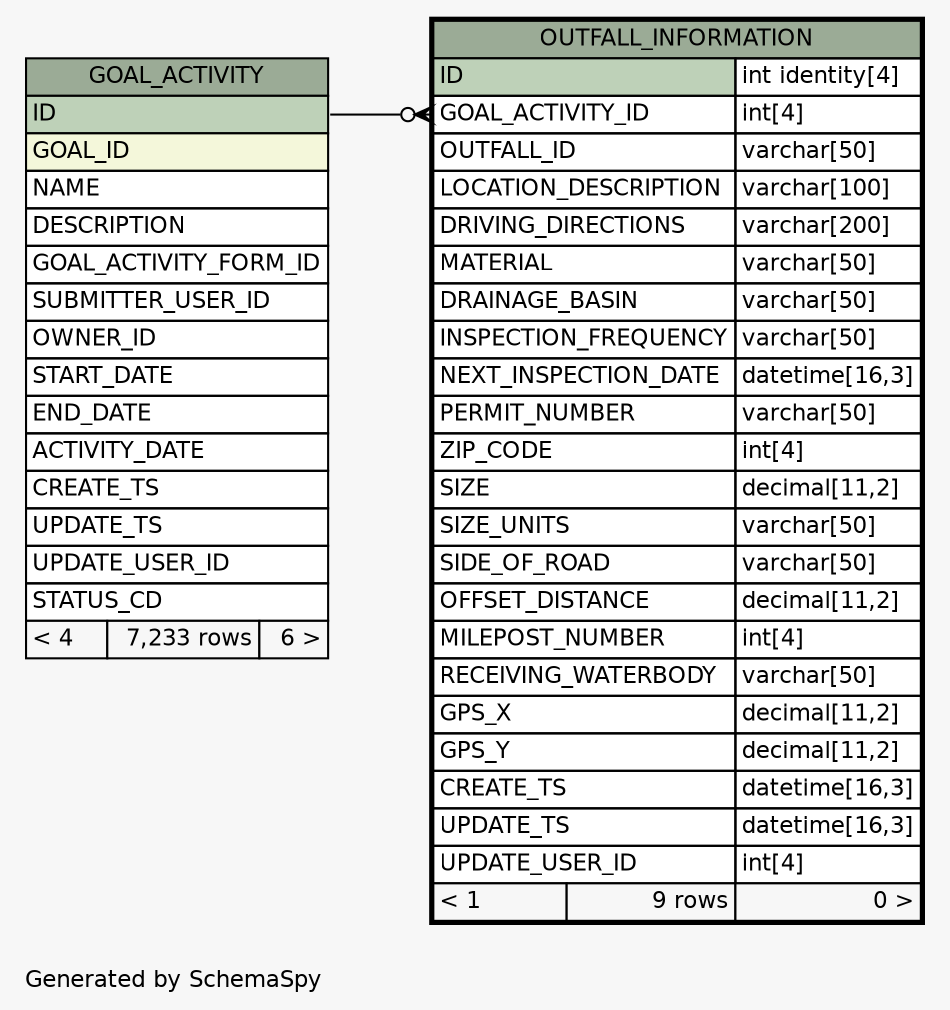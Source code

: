 // dot 2.28.0 on Windows 7 6.1
// SchemaSpy rev 590
digraph "oneDegreeRelationshipsDiagram" {
  graph [
    rankdir="RL"
    bgcolor="#f7f7f7"
    label="\nGenerated by SchemaSpy"
    labeljust="l"
    nodesep="0.18"
    ranksep="0.46"
    fontname="Helvetica"
    fontsize="11"
  ];
  node [
    fontname="Helvetica"
    fontsize="11"
    shape="plaintext"
  ];
  edge [
    arrowsize="0.8"
  ];
  "OUTFALL_INFORMATION":"GOAL_ACTIVITY_ID":w -> "GOAL_ACTIVITY":"ID":e [arrowhead=none dir=back arrowtail=crowodot];
  "GOAL_ACTIVITY" [
    label=<
    <TABLE BORDER="0" CELLBORDER="1" CELLSPACING="0" BGCOLOR="#ffffff">
      <TR><TD COLSPAN="3" BGCOLOR="#9bab96" ALIGN="CENTER">GOAL_ACTIVITY</TD></TR>
      <TR><TD PORT="ID" COLSPAN="3" BGCOLOR="#bed1b8" ALIGN="LEFT">ID</TD></TR>
      <TR><TD PORT="GOAL_ID" COLSPAN="3" BGCOLOR="#f4f7da" ALIGN="LEFT">GOAL_ID</TD></TR>
      <TR><TD PORT="NAME" COLSPAN="3" ALIGN="LEFT">NAME</TD></TR>
      <TR><TD PORT="DESCRIPTION" COLSPAN="3" ALIGN="LEFT">DESCRIPTION</TD></TR>
      <TR><TD PORT="GOAL_ACTIVITY_FORM_ID" COLSPAN="3" ALIGN="LEFT">GOAL_ACTIVITY_FORM_ID</TD></TR>
      <TR><TD PORT="SUBMITTER_USER_ID" COLSPAN="3" ALIGN="LEFT">SUBMITTER_USER_ID</TD></TR>
      <TR><TD PORT="OWNER_ID" COLSPAN="3" ALIGN="LEFT">OWNER_ID</TD></TR>
      <TR><TD PORT="START_DATE" COLSPAN="3" ALIGN="LEFT">START_DATE</TD></TR>
      <TR><TD PORT="END_DATE" COLSPAN="3" ALIGN="LEFT">END_DATE</TD></TR>
      <TR><TD PORT="ACTIVITY_DATE" COLSPAN="3" ALIGN="LEFT">ACTIVITY_DATE</TD></TR>
      <TR><TD PORT="CREATE_TS" COLSPAN="3" ALIGN="LEFT">CREATE_TS</TD></TR>
      <TR><TD PORT="UPDATE_TS" COLSPAN="3" ALIGN="LEFT">UPDATE_TS</TD></TR>
      <TR><TD PORT="UPDATE_USER_ID" COLSPAN="3" ALIGN="LEFT">UPDATE_USER_ID</TD></TR>
      <TR><TD PORT="STATUS_CD" COLSPAN="3" ALIGN="LEFT">STATUS_CD</TD></TR>
      <TR><TD ALIGN="LEFT" BGCOLOR="#f7f7f7">&lt; 4</TD><TD ALIGN="RIGHT" BGCOLOR="#f7f7f7">7,233 rows</TD><TD ALIGN="RIGHT" BGCOLOR="#f7f7f7">6 &gt;</TD></TR>
    </TABLE>>
    URL="GOAL_ACTIVITY.html"
    tooltip="GOAL_ACTIVITY"
  ];
  "OUTFALL_INFORMATION" [
    label=<
    <TABLE BORDER="2" CELLBORDER="1" CELLSPACING="0" BGCOLOR="#ffffff">
      <TR><TD COLSPAN="3" BGCOLOR="#9bab96" ALIGN="CENTER">OUTFALL_INFORMATION</TD></TR>
      <TR><TD PORT="ID" COLSPAN="2" BGCOLOR="#bed1b8" ALIGN="LEFT">ID</TD><TD PORT="ID.type" ALIGN="LEFT">int identity[4]</TD></TR>
      <TR><TD PORT="GOAL_ACTIVITY_ID" COLSPAN="2" ALIGN="LEFT">GOAL_ACTIVITY_ID</TD><TD PORT="GOAL_ACTIVITY_ID.type" ALIGN="LEFT">int[4]</TD></TR>
      <TR><TD PORT="OUTFALL_ID" COLSPAN="2" ALIGN="LEFT">OUTFALL_ID</TD><TD PORT="OUTFALL_ID.type" ALIGN="LEFT">varchar[50]</TD></TR>
      <TR><TD PORT="LOCATION_DESCRIPTION" COLSPAN="2" ALIGN="LEFT">LOCATION_DESCRIPTION</TD><TD PORT="LOCATION_DESCRIPTION.type" ALIGN="LEFT">varchar[100]</TD></TR>
      <TR><TD PORT="DRIVING_DIRECTIONS" COLSPAN="2" ALIGN="LEFT">DRIVING_DIRECTIONS</TD><TD PORT="DRIVING_DIRECTIONS.type" ALIGN="LEFT">varchar[200]</TD></TR>
      <TR><TD PORT="MATERIAL" COLSPAN="2" ALIGN="LEFT">MATERIAL</TD><TD PORT="MATERIAL.type" ALIGN="LEFT">varchar[50]</TD></TR>
      <TR><TD PORT="DRAINAGE_BASIN" COLSPAN="2" ALIGN="LEFT">DRAINAGE_BASIN</TD><TD PORT="DRAINAGE_BASIN.type" ALIGN="LEFT">varchar[50]</TD></TR>
      <TR><TD PORT="INSPECTION_FREQUENCY" COLSPAN="2" ALIGN="LEFT">INSPECTION_FREQUENCY</TD><TD PORT="INSPECTION_FREQUENCY.type" ALIGN="LEFT">varchar[50]</TD></TR>
      <TR><TD PORT="NEXT_INSPECTION_DATE" COLSPAN="2" ALIGN="LEFT">NEXT_INSPECTION_DATE</TD><TD PORT="NEXT_INSPECTION_DATE.type" ALIGN="LEFT">datetime[16,3]</TD></TR>
      <TR><TD PORT="PERMIT_NUMBER" COLSPAN="2" ALIGN="LEFT">PERMIT_NUMBER</TD><TD PORT="PERMIT_NUMBER.type" ALIGN="LEFT">varchar[50]</TD></TR>
      <TR><TD PORT="ZIP_CODE" COLSPAN="2" ALIGN="LEFT">ZIP_CODE</TD><TD PORT="ZIP_CODE.type" ALIGN="LEFT">int[4]</TD></TR>
      <TR><TD PORT="SIZE" COLSPAN="2" ALIGN="LEFT">SIZE</TD><TD PORT="SIZE.type" ALIGN="LEFT">decimal[11,2]</TD></TR>
      <TR><TD PORT="SIZE_UNITS" COLSPAN="2" ALIGN="LEFT">SIZE_UNITS</TD><TD PORT="SIZE_UNITS.type" ALIGN="LEFT">varchar[50]</TD></TR>
      <TR><TD PORT="SIDE_OF_ROAD" COLSPAN="2" ALIGN="LEFT">SIDE_OF_ROAD</TD><TD PORT="SIDE_OF_ROAD.type" ALIGN="LEFT">varchar[50]</TD></TR>
      <TR><TD PORT="OFFSET_DISTANCE" COLSPAN="2" ALIGN="LEFT">OFFSET_DISTANCE</TD><TD PORT="OFFSET_DISTANCE.type" ALIGN="LEFT">decimal[11,2]</TD></TR>
      <TR><TD PORT="MILEPOST_NUMBER" COLSPAN="2" ALIGN="LEFT">MILEPOST_NUMBER</TD><TD PORT="MILEPOST_NUMBER.type" ALIGN="LEFT">int[4]</TD></TR>
      <TR><TD PORT="RECEIVING_WATERBODY" COLSPAN="2" ALIGN="LEFT">RECEIVING_WATERBODY</TD><TD PORT="RECEIVING_WATERBODY.type" ALIGN="LEFT">varchar[50]</TD></TR>
      <TR><TD PORT="GPS_X" COLSPAN="2" ALIGN="LEFT">GPS_X</TD><TD PORT="GPS_X.type" ALIGN="LEFT">decimal[11,2]</TD></TR>
      <TR><TD PORT="GPS_Y" COLSPAN="2" ALIGN="LEFT">GPS_Y</TD><TD PORT="GPS_Y.type" ALIGN="LEFT">decimal[11,2]</TD></TR>
      <TR><TD PORT="CREATE_TS" COLSPAN="2" ALIGN="LEFT">CREATE_TS</TD><TD PORT="CREATE_TS.type" ALIGN="LEFT">datetime[16,3]</TD></TR>
      <TR><TD PORT="UPDATE_TS" COLSPAN="2" ALIGN="LEFT">UPDATE_TS</TD><TD PORT="UPDATE_TS.type" ALIGN="LEFT">datetime[16,3]</TD></TR>
      <TR><TD PORT="UPDATE_USER_ID" COLSPAN="2" ALIGN="LEFT">UPDATE_USER_ID</TD><TD PORT="UPDATE_USER_ID.type" ALIGN="LEFT">int[4]</TD></TR>
      <TR><TD ALIGN="LEFT" BGCOLOR="#f7f7f7">&lt; 1</TD><TD ALIGN="RIGHT" BGCOLOR="#f7f7f7">9 rows</TD><TD ALIGN="RIGHT" BGCOLOR="#f7f7f7">0 &gt;</TD></TR>
    </TABLE>>
    URL="OUTFALL_INFORMATION.html"
    tooltip="OUTFALL_INFORMATION"
  ];
}
